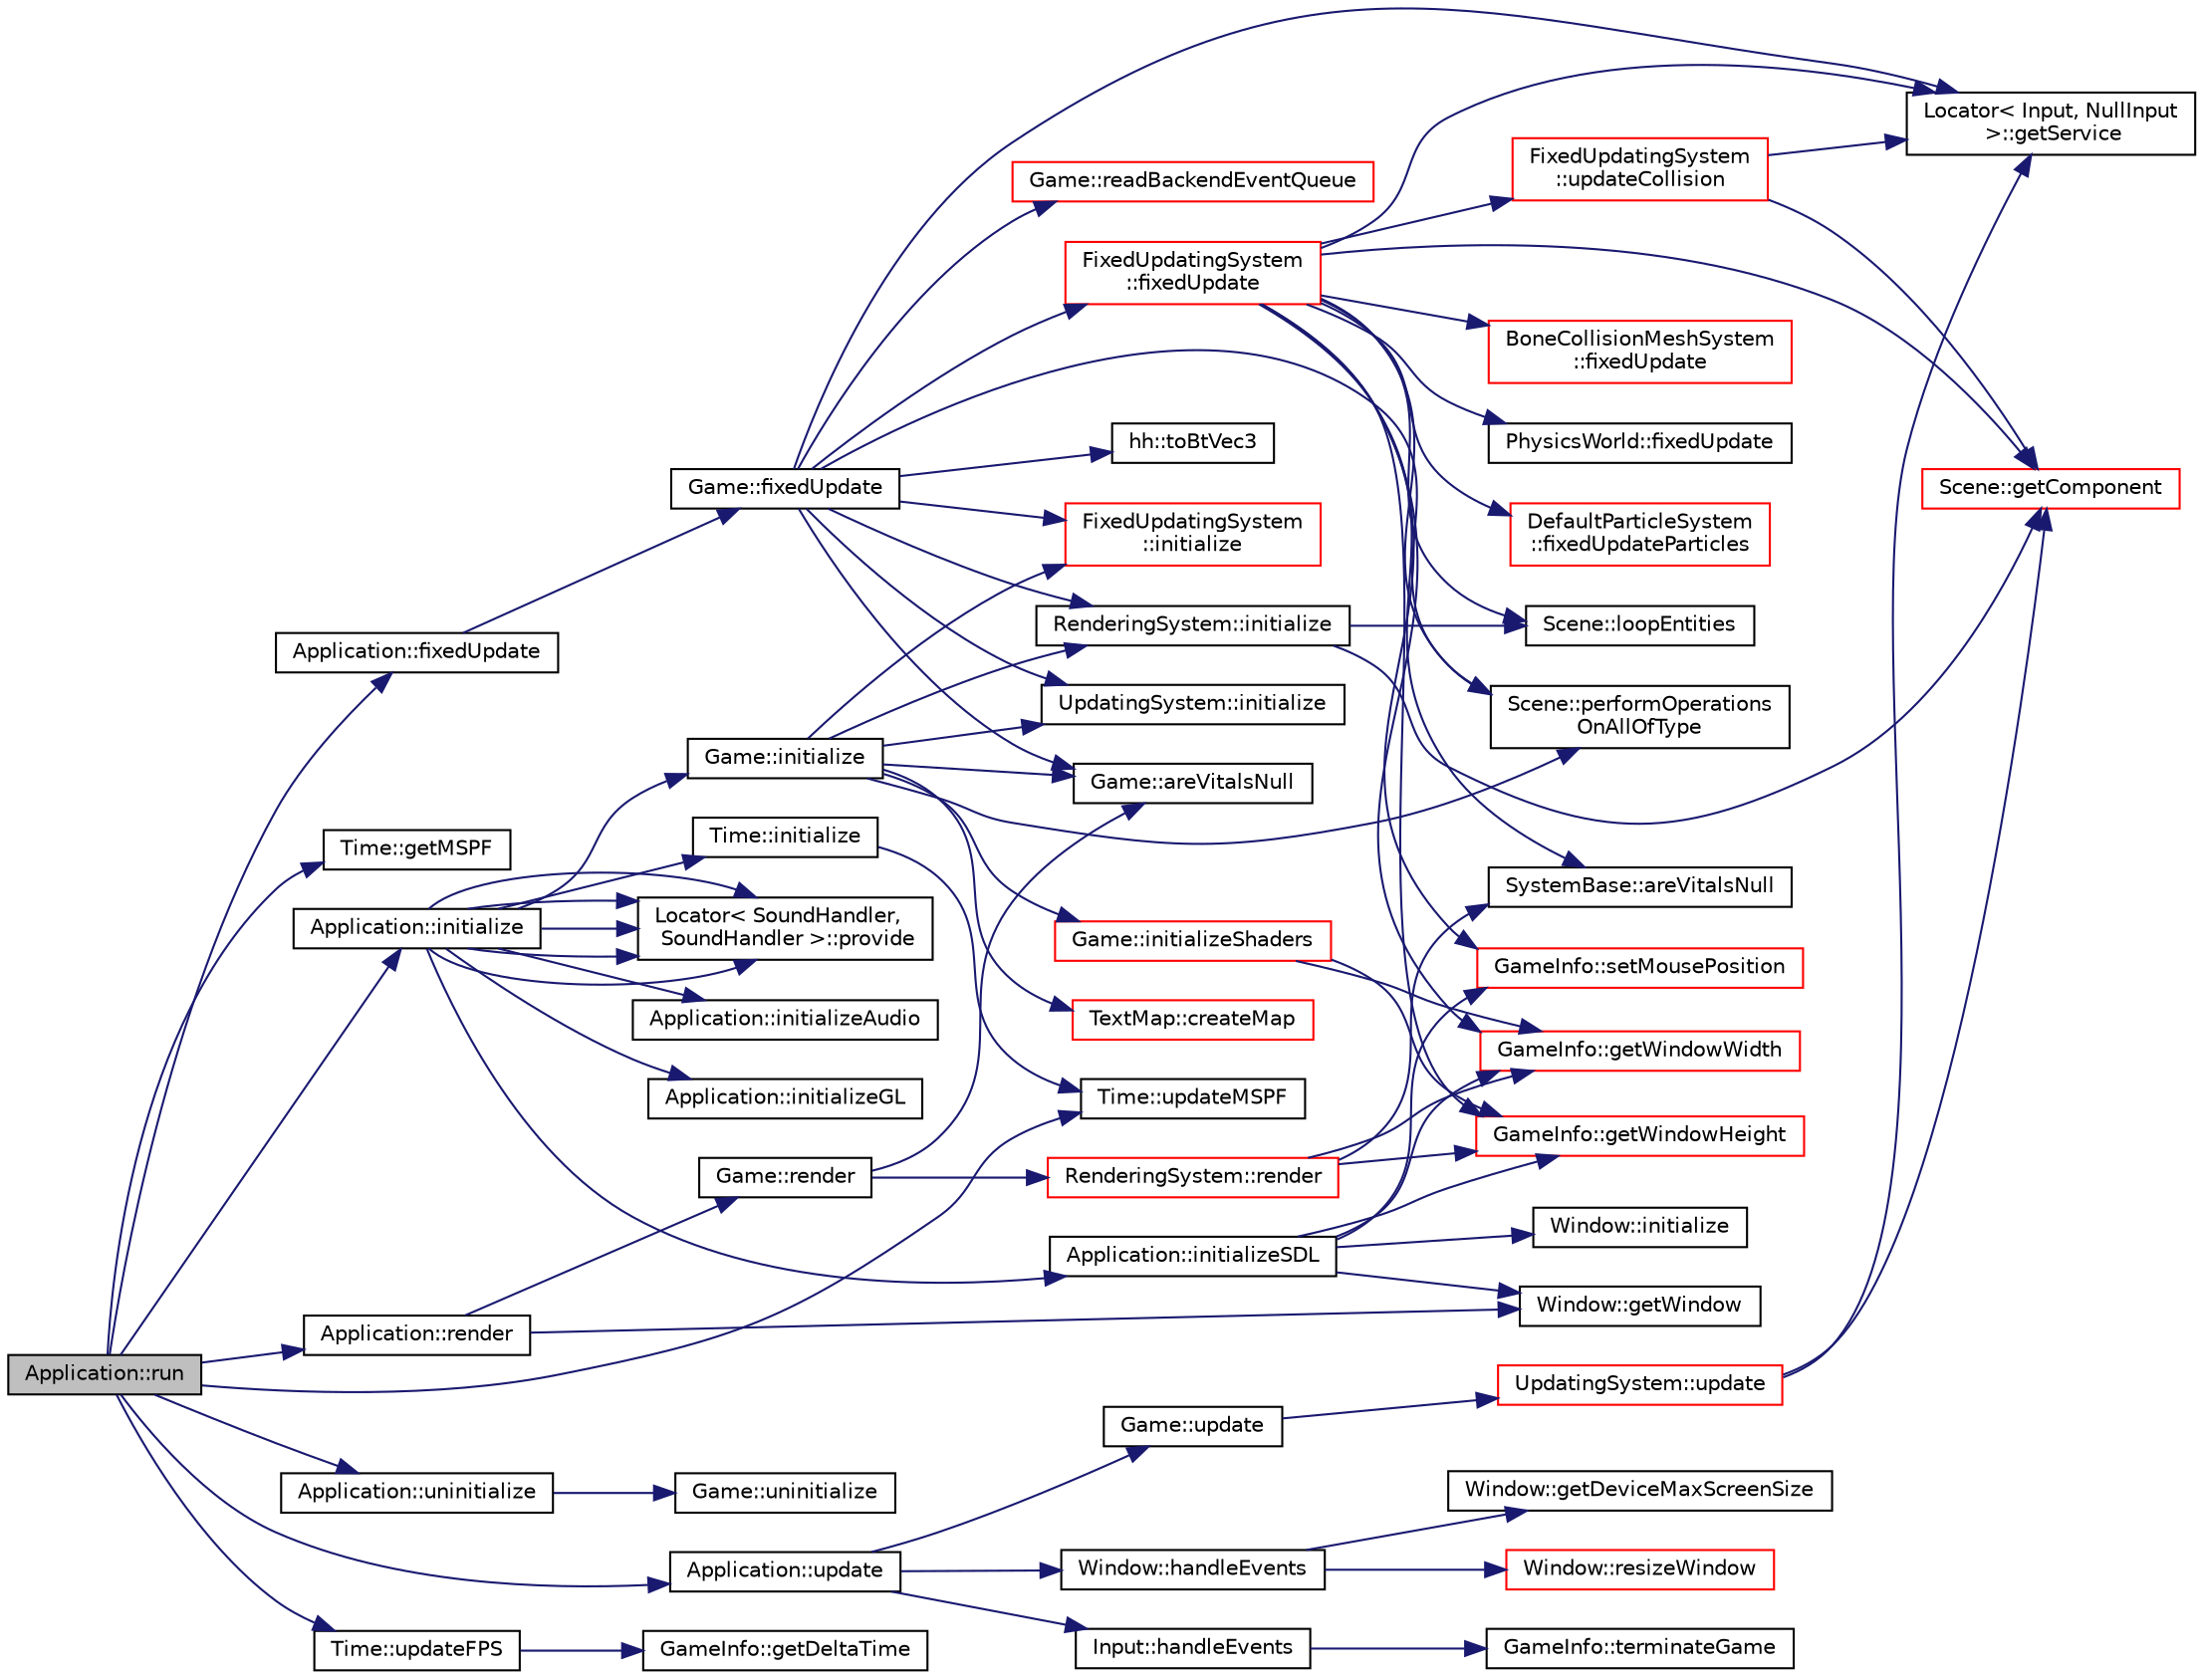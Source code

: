 digraph "Application::run"
{
 // INTERACTIVE_SVG=YES
 // LATEX_PDF_SIZE
  edge [fontname="Helvetica",fontsize="10",labelfontname="Helvetica",labelfontsize="10"];
  node [fontname="Helvetica",fontsize="10",shape=record];
  rankdir="LR";
  Node1 [label="Application::run",height=0.2,width=0.4,color="black", fillcolor="grey75", style="filled", fontcolor="black",tooltip=" "];
  Node1 -> Node2 [color="midnightblue",fontsize="10",style="solid",fontname="Helvetica"];
  Node2 [label="Application::fixedUpdate",height=0.2,width=0.4,color="black", fillcolor="white", style="filled",URL="$de/d6b/class_application.html#a95c827cb5cf08bd0c3cc7b07ed4b4249",tooltip=" "];
  Node2 -> Node3 [color="midnightblue",fontsize="10",style="solid",fontname="Helvetica"];
  Node3 [label="Game::fixedUpdate",height=0.2,width=0.4,color="black", fillcolor="white", style="filled",URL="$dd/d1f/class_game.html#a157e87f9dc147a5842ee6bdc06c95c17",tooltip=" "];
  Node3 -> Node4 [color="midnightblue",fontsize="10",style="solid",fontname="Helvetica"];
  Node4 [label="Game::areVitalsNull",height=0.2,width=0.4,color="black", fillcolor="white", style="filled",URL="$dd/d1f/class_game.html#aa4f9a0322b707a1bcdb18a2bb54210b6",tooltip="test"];
  Node3 -> Node5 [color="midnightblue",fontsize="10",style="solid",fontname="Helvetica"];
  Node5 [label="FixedUpdatingSystem\l::fixedUpdate",height=0.2,width=0.4,color="red", fillcolor="white", style="filled",URL="$d3/de8/class_fixed_updating_system.html#a3ed508813ba850baed19e86ef0429028",tooltip=" "];
  Node5 -> Node6 [color="midnightblue",fontsize="10",style="solid",fontname="Helvetica"];
  Node6 [label="SystemBase::areVitalsNull",height=0.2,width=0.4,color="black", fillcolor="white", style="filled",URL="$d2/d15/class_system_base.html#a5a3dcc196a770866b9e51e406c4d2eea",tooltip=" "];
  Node5 -> Node7 [color="midnightblue",fontsize="10",style="solid",fontname="Helvetica"];
  Node7 [label="BoneCollisionMeshSystem\l::fixedUpdate",height=0.2,width=0.4,color="red", fillcolor="white", style="filled",URL="$df/dd7/class_bone_collision_mesh_system.html#ae33b42b3badf9f280f147b1d1290b192",tooltip=" "];
  Node5 -> Node12 [color="midnightblue",fontsize="10",style="solid",fontname="Helvetica"];
  Node12 [label="PhysicsWorld::fixedUpdate",height=0.2,width=0.4,color="black", fillcolor="white", style="filled",URL="$d5/d44/class_physics_world.html#a99149be253258846792b56f389daf38f",tooltip=" "];
  Node5 -> Node13 [color="midnightblue",fontsize="10",style="solid",fontname="Helvetica"];
  Node13 [label="DefaultParticleSystem\l::fixedUpdateParticles",height=0.2,width=0.4,color="red", fillcolor="white", style="filled",URL="$df/d86/class_default_particle_system.html#abca98ebc32ceaa0a7239b8c662bd5838",tooltip=" "];
  Node5 -> Node17 [color="midnightblue",fontsize="10",style="solid",fontname="Helvetica"];
  Node17 [label="Scene::getComponent",height=0.2,width=0.4,color="red", fillcolor="white", style="filled",URL="$d6/db5/class_scene.html#a65d6f6cd75b250c657d5d4a267c4b245",tooltip=" "];
  Node5 -> Node20 [color="midnightblue",fontsize="10",style="solid",fontname="Helvetica"];
  Node20 [label="Locator\< Input, NullInput\l \>::getService",height=0.2,width=0.4,color="black", fillcolor="white", style="filled",URL="$d2/d23/class_locator.html#a310ebd51e96b6341e25471b651afaf34",tooltip=" "];
  Node5 -> Node21 [color="midnightblue",fontsize="10",style="solid",fontname="Helvetica"];
  Node21 [label="GameInfo::getWindowHeight",height=0.2,width=0.4,color="red", fillcolor="white", style="filled",URL="$d4/d58/namespace_game_info.html#a344c7e16ac06ee1f8458a249aac36e8e",tooltip=" "];
  Node5 -> Node23 [color="midnightblue",fontsize="10",style="solid",fontname="Helvetica"];
  Node23 [label="GameInfo::getWindowWidth",height=0.2,width=0.4,color="red", fillcolor="white", style="filled",URL="$d4/d58/namespace_game_info.html#a7cf2306eb3025a60a9e2da52eefba71e",tooltip=" "];
  Node5 -> Node25 [color="midnightblue",fontsize="10",style="solid",fontname="Helvetica"];
  Node25 [label="Scene::loopEntities",height=0.2,width=0.4,color="black", fillcolor="white", style="filled",URL="$d6/db5/class_scene.html#ae66f70e1154ee986fff5689490f6b3a2",tooltip=" "];
  Node5 -> Node26 [color="midnightblue",fontsize="10",style="solid",fontname="Helvetica"];
  Node26 [label="Scene::performOperations\lOnAllOfType",height=0.2,width=0.4,color="black", fillcolor="white", style="filled",URL="$d6/db5/class_scene.html#a64a315709f007c74792e98eef66c69df",tooltip=" "];
  Node5 -> Node27 [color="midnightblue",fontsize="10",style="solid",fontname="Helvetica"];
  Node27 [label="GameInfo::setMousePosition",height=0.2,width=0.4,color="red", fillcolor="white", style="filled",URL="$d4/d58/namespace_game_info.html#aea6e21f4828393a3ae9aca0eee51c5ba",tooltip=" "];
  Node5 -> Node29 [color="midnightblue",fontsize="10",style="solid",fontname="Helvetica"];
  Node29 [label="FixedUpdatingSystem\l::updateCollision",height=0.2,width=0.4,color="red", fillcolor="white", style="filled",URL="$d3/de8/class_fixed_updating_system.html#a7086592e0a53a3a3f8c7533f042a4266",tooltip=" "];
  Node29 -> Node17 [color="midnightblue",fontsize="10",style="solid",fontname="Helvetica"];
  Node29 -> Node20 [color="midnightblue",fontsize="10",style="solid",fontname="Helvetica"];
  Node3 -> Node20 [color="midnightblue",fontsize="10",style="solid",fontname="Helvetica"];
  Node3 -> Node107 [color="midnightblue",fontsize="10",style="solid",fontname="Helvetica"];
  Node107 [label="UpdatingSystem::initialize",height=0.2,width=0.4,color="black", fillcolor="white", style="filled",URL="$d2/d54/class_updating_system.html#a14c4deca71f4157c0e95489303185c32",tooltip=" "];
  Node3 -> Node108 [color="midnightblue",fontsize="10",style="solid",fontname="Helvetica"];
  Node108 [label="FixedUpdatingSystem\l::initialize",height=0.2,width=0.4,color="red", fillcolor="white", style="filled",URL="$d3/de8/class_fixed_updating_system.html#ae6dd11a60942e140a62f8358bb69d4ba",tooltip=" "];
  Node3 -> Node112 [color="midnightblue",fontsize="10",style="solid",fontname="Helvetica"];
  Node112 [label="RenderingSystem::initialize",height=0.2,width=0.4,color="black", fillcolor="white", style="filled",URL="$d8/d31/class_rendering_system.html#a04ef0a772570ed732cbccf8b4f153455",tooltip=" "];
  Node112 -> Node17 [color="midnightblue",fontsize="10",style="solid",fontname="Helvetica"];
  Node112 -> Node25 [color="midnightblue",fontsize="10",style="solid",fontname="Helvetica"];
  Node3 -> Node26 [color="midnightblue",fontsize="10",style="solid",fontname="Helvetica"];
  Node3 -> Node113 [color="midnightblue",fontsize="10",style="solid",fontname="Helvetica"];
  Node113 [label="Game::readBackendEventQueue",height=0.2,width=0.4,color="red", fillcolor="white", style="filled",URL="$dd/d1f/class_game.html#a5eb682ebf3aa9ac5b2d6d63ade9ddcc0",tooltip=" "];
  Node3 -> Node35 [color="midnightblue",fontsize="10",style="solid",fontname="Helvetica"];
  Node35 [label="hh::toBtVec3",height=0.2,width=0.4,color="black", fillcolor="white", style="filled",URL="$d7/dd1/namespacehh.html#aa0102ec32d9d665ebdda89fa4c03c5b6",tooltip=" "];
  Node1 -> Node118 [color="midnightblue",fontsize="10",style="solid",fontname="Helvetica"];
  Node118 [label="Time::getMSPF",height=0.2,width=0.4,color="black", fillcolor="white", style="filled",URL="$d6/d2c/class_time.html#aefa9f3ea603c18b318c9a4b463b060b7",tooltip=" "];
  Node1 -> Node119 [color="midnightblue",fontsize="10",style="solid",fontname="Helvetica"];
  Node119 [label="Application::initialize",height=0.2,width=0.4,color="black", fillcolor="white", style="filled",URL="$de/d6b/class_application.html#af431bce25717b04a78d4d0940ed6a92c",tooltip=" "];
  Node119 -> Node120 [color="midnightblue",fontsize="10",style="solid",fontname="Helvetica"];
  Node120 [label="Game::initialize",height=0.2,width=0.4,color="black", fillcolor="white", style="filled",URL="$dd/d1f/class_game.html#a8986a201a654418cefe34ec28af1a22c",tooltip=" "];
  Node120 -> Node4 [color="midnightblue",fontsize="10",style="solid",fontname="Helvetica"];
  Node120 -> Node121 [color="midnightblue",fontsize="10",style="solid",fontname="Helvetica"];
  Node121 [label="TextMap::createMap",height=0.2,width=0.4,color="red", fillcolor="white", style="filled",URL="$db/d74/class_text_map.html#aefa9200c39ca535748d6c95f66d8eb9f",tooltip=" "];
  Node120 -> Node107 [color="midnightblue",fontsize="10",style="solid",fontname="Helvetica"];
  Node120 -> Node108 [color="midnightblue",fontsize="10",style="solid",fontname="Helvetica"];
  Node120 -> Node112 [color="midnightblue",fontsize="10",style="solid",fontname="Helvetica"];
  Node120 -> Node126 [color="midnightblue",fontsize="10",style="solid",fontname="Helvetica"];
  Node126 [label="Game::initializeShaders",height=0.2,width=0.4,color="red", fillcolor="white", style="filled",URL="$dd/d1f/class_game.html#a0cd419405f5790feab89322cbb3f18ce",tooltip=" "];
  Node126 -> Node21 [color="midnightblue",fontsize="10",style="solid",fontname="Helvetica"];
  Node126 -> Node23 [color="midnightblue",fontsize="10",style="solid",fontname="Helvetica"];
  Node120 -> Node26 [color="midnightblue",fontsize="10",style="solid",fontname="Helvetica"];
  Node119 -> Node138 [color="midnightblue",fontsize="10",style="solid",fontname="Helvetica"];
  Node138 [label="Time::initialize",height=0.2,width=0.4,color="black", fillcolor="white", style="filled",URL="$d6/d2c/class_time.html#a3dc7eddeab6e8b0229e7109014b70bf9",tooltip=" "];
  Node138 -> Node139 [color="midnightblue",fontsize="10",style="solid",fontname="Helvetica"];
  Node139 [label="Time::updateMSPF",height=0.2,width=0.4,color="black", fillcolor="white", style="filled",URL="$d6/d2c/class_time.html#a089fcc68cf0abf755c27e575a0f402be",tooltip=" "];
  Node119 -> Node140 [color="midnightblue",fontsize="10",style="solid",fontname="Helvetica"];
  Node140 [label="Application::initializeAudio",height=0.2,width=0.4,color="black", fillcolor="white", style="filled",URL="$de/d6b/class_application.html#ae39512b5d8ac5c052550242a4bd25928",tooltip=" "];
  Node119 -> Node141 [color="midnightblue",fontsize="10",style="solid",fontname="Helvetica"];
  Node141 [label="Application::initializeGL",height=0.2,width=0.4,color="black", fillcolor="white", style="filled",URL="$de/d6b/class_application.html#af108e85aede6dda02fb4170cfc2c80a0",tooltip=" "];
  Node119 -> Node142 [color="midnightblue",fontsize="10",style="solid",fontname="Helvetica"];
  Node142 [label="Application::initializeSDL",height=0.2,width=0.4,color="black", fillcolor="white", style="filled",URL="$de/d6b/class_application.html#ac849576fa6b5ad689bf274d1c63ab821",tooltip=" "];
  Node142 -> Node143 [color="midnightblue",fontsize="10",style="solid",fontname="Helvetica"];
  Node143 [label="Window::getWindow",height=0.2,width=0.4,color="black", fillcolor="white", style="filled",URL="$d9/dbf/class_window.html#ac2d85f74ad9f6b6d76c158b1b98cee5b",tooltip=" "];
  Node142 -> Node21 [color="midnightblue",fontsize="10",style="solid",fontname="Helvetica"];
  Node142 -> Node23 [color="midnightblue",fontsize="10",style="solid",fontname="Helvetica"];
  Node142 -> Node144 [color="midnightblue",fontsize="10",style="solid",fontname="Helvetica"];
  Node144 [label="Window::initialize",height=0.2,width=0.4,color="black", fillcolor="white", style="filled",URL="$d9/dbf/class_window.html#ab8bedded50af796c7f44603bb71ba33b",tooltip=" "];
  Node142 -> Node27 [color="midnightblue",fontsize="10",style="solid",fontname="Helvetica"];
  Node119 -> Node145 [color="midnightblue",fontsize="10",style="solid",fontname="Helvetica"];
  Node145 [label="Locator\< SoundHandler,\l SoundHandler \>::provide",height=0.2,width=0.4,color="black", fillcolor="white", style="filled",URL="$d2/d23/class_locator.html#a86eeb9f8fa5523e5fecf444a36655e17",tooltip=" "];
  Node119 -> Node145 [color="midnightblue",fontsize="10",style="solid",fontname="Helvetica"];
  Node119 -> Node145 [color="midnightblue",fontsize="10",style="solid",fontname="Helvetica"];
  Node119 -> Node145 [color="midnightblue",fontsize="10",style="solid",fontname="Helvetica"];
  Node119 -> Node145 [color="midnightblue",fontsize="10",style="solid",fontname="Helvetica"];
  Node1 -> Node146 [color="midnightblue",fontsize="10",style="solid",fontname="Helvetica"];
  Node146 [label="Application::render",height=0.2,width=0.4,color="black", fillcolor="white", style="filled",URL="$de/d6b/class_application.html#a9ac99d97ee1cc814298a2f2388bde835",tooltip=" "];
  Node146 -> Node143 [color="midnightblue",fontsize="10",style="solid",fontname="Helvetica"];
  Node146 -> Node147 [color="midnightblue",fontsize="10",style="solid",fontname="Helvetica"];
  Node147 [label="Game::render",height=0.2,width=0.4,color="black", fillcolor="white", style="filled",URL="$dd/d1f/class_game.html#a15ddd769261d923827a3cdf41499c843",tooltip=" "];
  Node147 -> Node4 [color="midnightblue",fontsize="10",style="solid",fontname="Helvetica"];
  Node147 -> Node148 [color="midnightblue",fontsize="10",style="solid",fontname="Helvetica"];
  Node148 [label="RenderingSystem::render",height=0.2,width=0.4,color="red", fillcolor="white", style="filled",URL="$d8/d31/class_rendering_system.html#ae6a25f6b28ebe40f08916d9eadc95ac2",tooltip=" "];
  Node148 -> Node6 [color="midnightblue",fontsize="10",style="solid",fontname="Helvetica"];
  Node148 -> Node21 [color="midnightblue",fontsize="10",style="solid",fontname="Helvetica"];
  Node148 -> Node23 [color="midnightblue",fontsize="10",style="solid",fontname="Helvetica"];
  Node1 -> Node210 [color="midnightblue",fontsize="10",style="solid",fontname="Helvetica"];
  Node210 [label="Application::uninitialize",height=0.2,width=0.4,color="black", fillcolor="white", style="filled",URL="$de/d6b/class_application.html#a292461c3f0ba69dbb4be3e9ca569ee50",tooltip=" "];
  Node210 -> Node211 [color="midnightblue",fontsize="10",style="solid",fontname="Helvetica"];
  Node211 [label="Game::uninitialize",height=0.2,width=0.4,color="black", fillcolor="white", style="filled",URL="$dd/d1f/class_game.html#a8c1912f74ec3347bb5d7681cc3e32ca0",tooltip=" "];
  Node1 -> Node212 [color="midnightblue",fontsize="10",style="solid",fontname="Helvetica"];
  Node212 [label="Application::update",height=0.2,width=0.4,color="black", fillcolor="white", style="filled",URL="$de/d6b/class_application.html#a051023103d00b96b1e5e7437fd8e2e7c",tooltip=" "];
  Node212 -> Node213 [color="midnightblue",fontsize="10",style="solid",fontname="Helvetica"];
  Node213 [label="Window::handleEvents",height=0.2,width=0.4,color="black", fillcolor="white", style="filled",URL="$d9/dbf/class_window.html#a6a545f61aa6fd24598820ad9607ec99a",tooltip=" "];
  Node213 -> Node214 [color="midnightblue",fontsize="10",style="solid",fontname="Helvetica"];
  Node214 [label="Window::getDeviceMaxScreenSize",height=0.2,width=0.4,color="black", fillcolor="white", style="filled",URL="$d9/dbf/class_window.html#a85b92a1f0c1678498470aac8f861fda4",tooltip=" "];
  Node213 -> Node215 [color="midnightblue",fontsize="10",style="solid",fontname="Helvetica"];
  Node215 [label="Window::resizeWindow",height=0.2,width=0.4,color="red", fillcolor="white", style="filled",URL="$d9/dbf/class_window.html#a78623e051f50427bcc05ffcef62a639e",tooltip=" "];
  Node212 -> Node217 [color="midnightblue",fontsize="10",style="solid",fontname="Helvetica"];
  Node217 [label="Input::handleEvents",height=0.2,width=0.4,color="black", fillcolor="white", style="filled",URL="$d4/d7b/class_input.html#a3ef03fa6f1279b8040f4f9ec8a33d9d6",tooltip=" "];
  Node217 -> Node218 [color="midnightblue",fontsize="10",style="solid",fontname="Helvetica"];
  Node218 [label="GameInfo::terminateGame",height=0.2,width=0.4,color="black", fillcolor="white", style="filled",URL="$d4/d58/namespace_game_info.html#aeddde82dcc07940ccb9368a5dedc54a4",tooltip=" "];
  Node212 -> Node219 [color="midnightblue",fontsize="10",style="solid",fontname="Helvetica"];
  Node219 [label="Game::update",height=0.2,width=0.4,color="black", fillcolor="white", style="filled",URL="$dd/d1f/class_game.html#a79df6376b332d63c9eca0dcee30305c3",tooltip=" "];
  Node219 -> Node220 [color="midnightblue",fontsize="10",style="solid",fontname="Helvetica"];
  Node220 [label="UpdatingSystem::update",height=0.2,width=0.4,color="red", fillcolor="white", style="filled",URL="$d2/d54/class_updating_system.html#a127ad554750e7e7582a1904abfb265aa",tooltip=" "];
  Node220 -> Node17 [color="midnightblue",fontsize="10",style="solid",fontname="Helvetica"];
  Node220 -> Node20 [color="midnightblue",fontsize="10",style="solid",fontname="Helvetica"];
  Node1 -> Node245 [color="midnightblue",fontsize="10",style="solid",fontname="Helvetica"];
  Node245 [label="Time::updateFPS",height=0.2,width=0.4,color="black", fillcolor="white", style="filled",URL="$d6/d2c/class_time.html#a1f6d6979f54909c0a566dbfb2b974328",tooltip=" "];
  Node245 -> Node15 [color="midnightblue",fontsize="10",style="solid",fontname="Helvetica"];
  Node15 [label="GameInfo::getDeltaTime",height=0.2,width=0.4,color="black", fillcolor="white", style="filled",URL="$d4/d58/namespace_game_info.html#aa6186a79a90a3fcd2556c4282b20a077",tooltip=" "];
  Node1 -> Node139 [color="midnightblue",fontsize="10",style="solid",fontname="Helvetica"];
}
